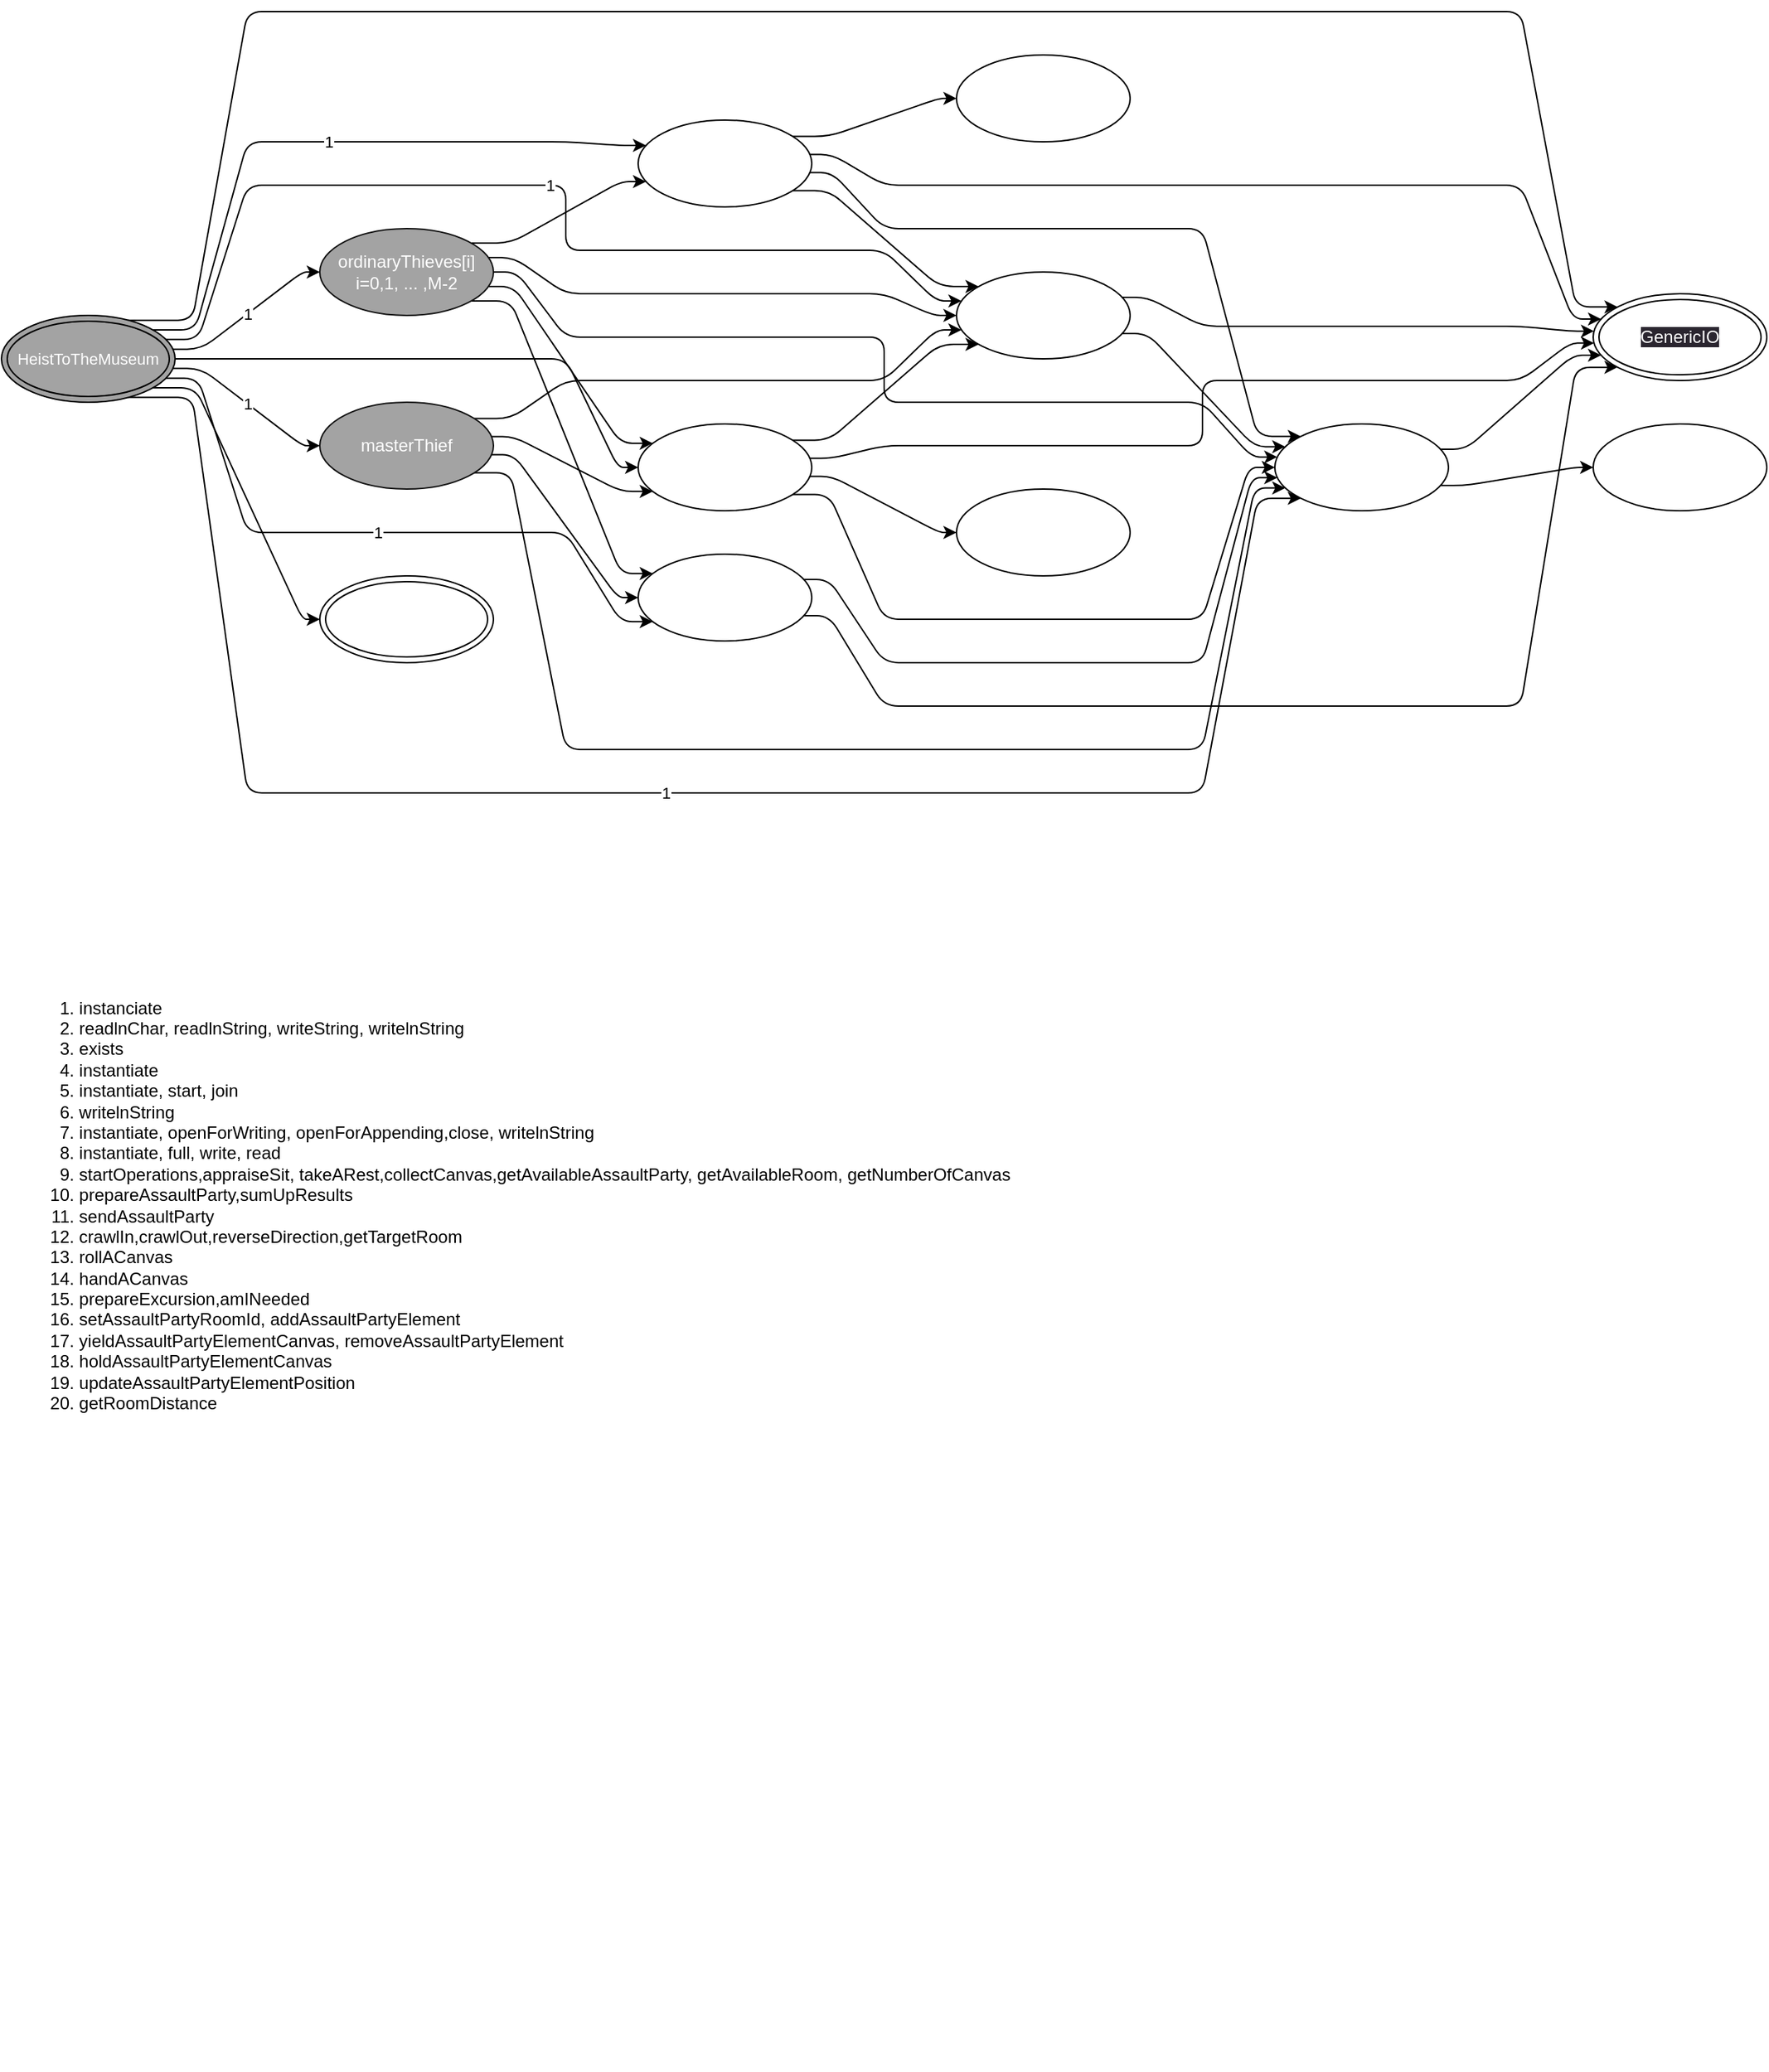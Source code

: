 <mxfile>
    <diagram name="Página-1" id="slbmch1c0tT7m4cpmZnj">
        <mxGraphModel dx="1448" dy="2172" grid="1" gridSize="10" guides="1" tooltips="1" connect="1" arrows="1" fold="1" page="1" pageScale="1" pageWidth="827" pageHeight="1169" math="0" shadow="0">
            <root>
                <mxCell id="0"/>
                <mxCell id="1" parent="0"/>
                <mxCell id="45" style="edgeStyle=none;html=1;noEdgeStyle=1;orthogonal=1;" edge="1" parent="1" source="Wlp7xKXwDDim4Q0eKREW-13" target="Wlp7xKXwDDim4Q0eKREW-14">
                    <mxGeometry relative="1" as="geometry">
                        <Array as="points">
                            <mxPoint x="1012" y="327.5"/>
                            <mxPoint x="1088" y="315"/>
                        </Array>
                    </mxGeometry>
                </mxCell>
                <mxCell id="50" style="edgeStyle=none;html=1;noEdgeStyle=1;orthogonal=1;" edge="1" parent="1" source="Wlp7xKXwDDim4Q0eKREW-13" target="3">
                    <mxGeometry relative="1" as="geometry">
                        <Array as="points">
                            <mxPoint x="1012" y="302.5"/>
                            <mxPoint x="1086" y="237.5"/>
                        </Array>
                    </mxGeometry>
                </mxCell>
                <mxCell id="Wlp7xKXwDDim4Q0eKREW-13" value="&lt;div&gt;&lt;span style=&quot;background-color: initial;&quot;&gt;repos&lt;/span&gt;&lt;br&gt;&lt;/div&gt;" style="ellipse;whiteSpace=wrap;html=1;fontColor=#FFFFFF;" parent="1" vertex="1">
                    <mxGeometry x="880" y="285" width="120" height="60" as="geometry"/>
                </mxCell>
                <mxCell id="Wlp7xKXwDDim4Q0eKREW-14" value="&lt;div&gt;&lt;span style=&quot;background-color: initial;&quot;&gt;l&lt;/span&gt;&lt;span style=&quot;background-color: initial;&quot;&gt;og&lt;/span&gt;&lt;/div&gt;" style="ellipse;whiteSpace=wrap;html=1;fontColor=#FFFFFF;" parent="1" vertex="1">
                    <mxGeometry x="1100" y="285" width="120" height="60" as="geometry"/>
                </mxCell>
                <mxCell id="32" style="edgeStyle=none;html=1;noEdgeStyle=1;orthogonal=1;" edge="1" parent="1" source="Wlp7xKXwDDim4Q0eKREW-15" target="Wlp7xKXwDDim4Q0eKREW-13">
                    <mxGeometry relative="1" as="geometry">
                        <Array as="points">
                            <mxPoint x="572" y="392.5"/>
                            <mxPoint x="610" y="450"/>
                            <mxPoint x="830" y="450"/>
                            <mxPoint x="864" y="322.143"/>
                        </Array>
                    </mxGeometry>
                </mxCell>
                <mxCell id="49" style="edgeStyle=none;html=1;noEdgeStyle=1;orthogonal=1;" edge="1" parent="1" source="Wlp7xKXwDDim4Q0eKREW-15" target="3">
                    <mxGeometry relative="1" as="geometry">
                        <Array as="points">
                            <mxPoint x="572" y="417.5"/>
                            <mxPoint x="610" y="480"/>
                            <mxPoint x="830" y="480"/>
                            <mxPoint x="830" y="480"/>
                            <mxPoint x="1050" y="480"/>
                            <mxPoint x="1088" y="245.833"/>
                        </Array>
                    </mxGeometry>
                </mxCell>
                <mxCell id="Wlp7xKXwDDim4Q0eKREW-15" value="museum" style="ellipse;whiteSpace=wrap;html=1;fontColor=#FFFFFF;" parent="1" vertex="1">
                    <mxGeometry x="440" y="375" width="120" height="60" as="geometry"/>
                </mxCell>
                <mxCell id="35" style="edgeStyle=none;html=1;noEdgeStyle=1;orthogonal=1;" edge="1" parent="1" source="Wlp7xKXwDDim4Q0eKREW-16" target="Wlp7xKXwDDim4Q0eKREW-13">
                    <mxGeometry relative="1" as="geometry">
                        <Array as="points">
                            <mxPoint x="574" y="111.25"/>
                            <mxPoint x="610" y="150"/>
                            <mxPoint x="830" y="150"/>
                            <mxPoint x="868" y="293.571"/>
                        </Array>
                    </mxGeometry>
                </mxCell>
                <mxCell id="37" style="edgeStyle=none;html=1;noEdgeStyle=1;orthogonal=1;" edge="1" parent="1" source="Wlp7xKXwDDim4Q0eKREW-16" target="Wlp7xKXwDDim4Q0eKREW-18">
                    <mxGeometry relative="1" as="geometry">
                        <Array as="points">
                            <mxPoint x="572" y="123.75"/>
                            <mxPoint x="648" y="190"/>
                        </Array>
                    </mxGeometry>
                </mxCell>
                <mxCell id="39" style="edgeStyle=none;html=1;entryX=0;entryY=0.5;entryDx=0;entryDy=0;noEdgeStyle=1;orthogonal=1;" edge="1" parent="1" source="Wlp7xKXwDDim4Q0eKREW-16" target="fyEnYTBoP2T4u3YWnId1-1">
                    <mxGeometry relative="1" as="geometry">
                        <Array as="points">
                            <mxPoint x="572" y="86.25"/>
                            <mxPoint x="648" y="60"/>
                        </Array>
                    </mxGeometry>
                </mxCell>
                <mxCell id="46" style="edgeStyle=none;html=1;noEdgeStyle=1;orthogonal=1;" edge="1" parent="1" source="Wlp7xKXwDDim4Q0eKREW-16" target="3">
                    <mxGeometry relative="1" as="geometry">
                        <Array as="points">
                            <mxPoint x="574" y="98.75"/>
                            <mxPoint x="610" y="120"/>
                            <mxPoint x="830" y="120"/>
                            <mxPoint x="830" y="120"/>
                            <mxPoint x="1050" y="120"/>
                            <mxPoint x="1086" y="212.5"/>
                        </Array>
                    </mxGeometry>
                </mxCell>
                <mxCell id="Wlp7xKXwDDim4Q0eKREW-16" value="contColSite" style="ellipse;whiteSpace=wrap;html=1;fontColor=#FFFFFF;" parent="1" vertex="1">
                    <mxGeometry x="440" y="75" width="120" height="60" as="geometry"/>
                </mxCell>
                <mxCell id="33" style="edgeStyle=none;html=1;noEdgeStyle=1;orthogonal=1;" edge="1" parent="1" source="Wlp7xKXwDDim4Q0eKREW-18" target="Wlp7xKXwDDim4Q0eKREW-13">
                    <mxGeometry relative="1" as="geometry">
                        <Array as="points">
                            <mxPoint x="792" y="222.5"/>
                            <mxPoint x="866" y="300.714"/>
                        </Array>
                    </mxGeometry>
                </mxCell>
                <mxCell id="48" style="edgeStyle=none;html=1;noEdgeStyle=1;orthogonal=1;" edge="1" parent="1" source="Wlp7xKXwDDim4Q0eKREW-18" target="3">
                    <mxGeometry relative="1" as="geometry">
                        <Array as="points">
                            <mxPoint x="792" y="197.5"/>
                            <mxPoint x="830" y="217.5"/>
                            <mxPoint x="1050" y="217.5"/>
                            <mxPoint x="1084" y="220.833"/>
                        </Array>
                    </mxGeometry>
                </mxCell>
                <mxCell id="Wlp7xKXwDDim4Q0eKREW-18" value="assaultParties[i]&lt;span style=&quot;background-color: initial;&quot;&gt;&lt;br&gt;&lt;/span&gt;i=0,1, ... ,(M-1)/K" style="ellipse;whiteSpace=wrap;html=1;fontColor=#FFFFFF;" parent="1" vertex="1">
                    <mxGeometry x="660" y="180" width="120" height="60" as="geometry"/>
                </mxCell>
                <mxCell id="34" style="edgeStyle=none;html=1;noEdgeStyle=1;orthogonal=1;" edge="1" parent="1" source="Wlp7xKXwDDim4Q0eKREW-19" target="Wlp7xKXwDDim4Q0eKREW-13">
                    <mxGeometry relative="1" as="geometry">
                        <Array as="points">
                            <mxPoint x="572" y="333.75"/>
                            <mxPoint x="610" y="420"/>
                            <mxPoint x="830" y="420"/>
                            <mxPoint x="862" y="315.0"/>
                        </Array>
                    </mxGeometry>
                </mxCell>
                <mxCell id="36" style="edgeStyle=none;html=1;noEdgeStyle=1;orthogonal=1;" edge="1" parent="1" source="Wlp7xKXwDDim4Q0eKREW-19" target="Wlp7xKXwDDim4Q0eKREW-18">
                    <mxGeometry relative="1" as="geometry">
                        <Array as="points">
                            <mxPoint x="572" y="296.25"/>
                            <mxPoint x="648" y="230"/>
                        </Array>
                    </mxGeometry>
                </mxCell>
                <mxCell id="47" style="edgeStyle=none;html=1;noEdgeStyle=1;orthogonal=1;" edge="1" parent="1" source="Wlp7xKXwDDim4Q0eKREW-19" target="3">
                    <mxGeometry relative="1" as="geometry">
                        <Array as="points">
                            <mxPoint x="574" y="308.75"/>
                            <mxPoint x="610" y="300"/>
                            <mxPoint x="830" y="300"/>
                            <mxPoint x="830" y="255"/>
                            <mxPoint x="1050" y="255"/>
                            <mxPoint x="1084" y="229.167"/>
                        </Array>
                    </mxGeometry>
                </mxCell>
                <mxCell id="57" style="edgeStyle=none;html=1;noEdgeStyle=1;orthogonal=1;" edge="1" parent="1" source="Wlp7xKXwDDim4Q0eKREW-19" target="Wlp7xKXwDDim4Q0eKREW-67">
                    <mxGeometry relative="1" as="geometry">
                        <Array as="points">
                            <mxPoint x="574" y="321.25"/>
                            <mxPoint x="648" y="360"/>
                        </Array>
                    </mxGeometry>
                </mxCell>
                <mxCell id="Wlp7xKXwDDim4Q0eKREW-19" value="concentSite" style="ellipse;whiteSpace=wrap;html=1;fontColor=#FFFFFF;" parent="1" vertex="1">
                    <mxGeometry x="440" y="285" width="120" height="60" as="geometry"/>
                </mxCell>
                <mxCell id="30" style="edgeStyle=none;html=1;noEdgeStyle=1;orthogonal=1;" edge="1" parent="1" source="Wlp7xKXwDDim4Q0eKREW-29" target="Wlp7xKXwDDim4Q0eKREW-18">
                    <mxGeometry relative="1" as="geometry">
                        <Array as="points">
                            <mxPoint x="352" y="281.25"/>
                            <mxPoint x="390" y="255"/>
                            <mxPoint x="610" y="255"/>
                            <mxPoint x="646" y="220"/>
                        </Array>
                    </mxGeometry>
                </mxCell>
                <mxCell id="54" style="edgeStyle=none;html=1;noEdgeStyle=1;orthogonal=1;" edge="1" parent="1" source="Wlp7xKXwDDim4Q0eKREW-29" target="Wlp7xKXwDDim4Q0eKREW-13">
                    <mxGeometry relative="1" as="geometry">
                        <Array as="points">
                            <mxPoint x="352" y="318.75"/>
                            <mxPoint x="390" y="510"/>
                            <mxPoint x="610" y="510"/>
                            <mxPoint x="610" y="510"/>
                            <mxPoint x="830" y="510"/>
                            <mxPoint x="866" y="329.286"/>
                        </Array>
                    </mxGeometry>
                </mxCell>
                <mxCell id="55" style="edgeStyle=none;html=1;noEdgeStyle=1;orthogonal=1;" edge="1" parent="1" source="Wlp7xKXwDDim4Q0eKREW-29" target="Wlp7xKXwDDim4Q0eKREW-15">
                    <mxGeometry relative="1" as="geometry">
                        <Array as="points">
                            <mxPoint x="354" y="306.25"/>
                            <mxPoint x="426" y="405"/>
                        </Array>
                    </mxGeometry>
                </mxCell>
                <mxCell id="61" style="edgeStyle=none;html=1;noEdgeStyle=1;orthogonal=1;" edge="1" parent="1" source="Wlp7xKXwDDim4Q0eKREW-29" target="Wlp7xKXwDDim4Q0eKREW-19">
                    <mxGeometry relative="1" as="geometry">
                        <Array as="points">
                            <mxPoint x="354" y="293.75"/>
                            <mxPoint x="428" y="331.667"/>
                        </Array>
                    </mxGeometry>
                </mxCell>
                <mxCell id="Wlp7xKXwDDim4Q0eKREW-29" value="masterThief" style="ellipse;whiteSpace=wrap;html=1;fillColor=#A3A3A3;fontColor=#FFFFFF;strokeColor=#121212;" parent="1" vertex="1">
                    <mxGeometry x="220" y="270" width="120" height="60" as="geometry"/>
                </mxCell>
                <mxCell id="21" style="edgeStyle=none;html=1;noEdgeStyle=1;orthogonal=1;" edge="1" parent="1" source="Wlp7xKXwDDim4Q0eKREW-30" target="Wlp7xKXwDDim4Q0eKREW-13">
                    <mxGeometry relative="1" as="geometry">
                        <Array as="points">
                            <mxPoint x="356" y="180"/>
                            <mxPoint x="390" y="225"/>
                            <mxPoint x="610" y="225"/>
                            <mxPoint x="610" y="270"/>
                            <mxPoint x="830" y="270"/>
                            <mxPoint x="864" y="307.857"/>
                        </Array>
                    </mxGeometry>
                </mxCell>
                <mxCell id="53" style="edgeStyle=none;html=1;noEdgeStyle=1;orthogonal=1;" edge="1" parent="1" source="Wlp7xKXwDDim4Q0eKREW-30" target="Wlp7xKXwDDim4Q0eKREW-19">
                    <mxGeometry relative="1" as="geometry">
                        <Array as="points">
                            <mxPoint x="354" y="190"/>
                            <mxPoint x="428" y="298.333"/>
                        </Array>
                    </mxGeometry>
                </mxCell>
                <mxCell id="56" style="edgeStyle=none;html=1;noEdgeStyle=1;orthogonal=1;" edge="1" parent="1" source="Wlp7xKXwDDim4Q0eKREW-30" target="Wlp7xKXwDDim4Q0eKREW-15">
                    <mxGeometry relative="1" as="geometry">
                        <Array as="points">
                            <mxPoint x="352" y="200"/>
                            <mxPoint x="428" y="388.333"/>
                        </Array>
                    </mxGeometry>
                </mxCell>
                <mxCell id="59" style="edgeStyle=none;html=1;noEdgeStyle=1;orthogonal=1;" edge="1" parent="1" source="Wlp7xKXwDDim4Q0eKREW-30" target="Wlp7xKXwDDim4Q0eKREW-16">
                    <mxGeometry relative="1" as="geometry">
                        <Array as="points">
                            <mxPoint x="352" y="160"/>
                            <mxPoint x="428" y="117.5"/>
                        </Array>
                    </mxGeometry>
                </mxCell>
                <mxCell id="62" style="edgeStyle=none;html=1;noEdgeStyle=1;orthogonal=1;" edge="1" parent="1" source="Wlp7xKXwDDim4Q0eKREW-30" target="Wlp7xKXwDDim4Q0eKREW-18">
                    <mxGeometry relative="1" as="geometry">
                        <Array as="points">
                            <mxPoint x="354" y="170"/>
                            <mxPoint x="390" y="195"/>
                            <mxPoint x="610" y="195"/>
                            <mxPoint x="644" y="210"/>
                        </Array>
                    </mxGeometry>
                </mxCell>
                <mxCell id="Wlp7xKXwDDim4Q0eKREW-30" value="ordinaryThieves&lt;span style=&quot;background-color: initial;&quot;&gt;[i]&lt;/span&gt;&lt;br&gt;i=0,1, ... ,M-2" style="ellipse;whiteSpace=wrap;html=1;fillColor=#A3A3A3;fontColor=#FFFFFF;strokeColor=#121212;" parent="1" vertex="1">
                    <mxGeometry x="220" y="150" width="120" height="60" as="geometry"/>
                </mxCell>
                <mxCell id="Wlp7xKXwDDim4Q0eKREW-67" value="waitingThieves" style="ellipse;whiteSpace=wrap;html=1;fontColor=#FFFFFF;" parent="1" vertex="1">
                    <mxGeometry x="660" y="330" width="120" height="60" as="geometry"/>
                </mxCell>
                <mxCell id="sW6pan8LRh1t9cjDLgkF-2" value="&lt;ol&gt;&lt;li style=&quot;text-align: left;&quot;&gt;instanciate&lt;/li&gt;&lt;li style=&quot;text-align: left;&quot;&gt;readlnChar, readlnString, writeString, writelnString&lt;br&gt;&lt;/li&gt;&lt;li style=&quot;text-align: left;&quot;&gt;exists&lt;br&gt;&lt;/li&gt;&lt;li style=&quot;text-align: left;&quot;&gt;instantiate&lt;br&gt;&lt;/li&gt;&lt;li style=&quot;text-align: left;&quot;&gt;instantiate, start, join&lt;br&gt;&lt;/li&gt;&lt;li style=&quot;text-align: left;&quot;&gt;writelnString&lt;br&gt;&lt;/li&gt;&lt;li style=&quot;text-align: left;&quot;&gt;instantiate, openForWriting, openForAppending,close, writelnString&lt;br&gt;&lt;/li&gt;&lt;li style=&quot;text-align: left;&quot;&gt;instantiate, full, write, read&lt;br&gt;&lt;/li&gt;&lt;li style=&quot;text-align: left;&quot;&gt;startOperations,appraiseSit, takeARest,collectCanvas,getAvailableAssaultParty, getAvailableRoom, getNumberOfCanvas&lt;/li&gt;&lt;li style=&quot;text-align: left;&quot;&gt;prepareAssaultParty,sumUpResults&lt;/li&gt;&lt;li style=&quot;text-align: left;&quot;&gt;sendAssaultParty&lt;/li&gt;&lt;li style=&quot;text-align: left;&quot;&gt;crawlIn,crawlOut,reverseDirection,getTargetRoom&lt;/li&gt;&lt;li style=&quot;text-align: left;&quot;&gt;rollACanvas&lt;/li&gt;&lt;li style=&quot;text-align: left;&quot;&gt;handACanvas&lt;/li&gt;&lt;li style=&quot;text-align: left;&quot;&gt;prepareExcursion,amINeeded&lt;/li&gt;&lt;li style=&quot;text-align: left;&quot;&gt;setAssaultPartyRoomId, addAssaultPartyElement&lt;br&gt;&lt;/li&gt;&lt;li style=&quot;text-align: left;&quot;&gt;yieldAssaultPartyElementCanvas, removeAssaultPartyElement&lt;br&gt;&lt;/li&gt;&lt;li style=&quot;text-align: left;&quot;&gt;holdAssaultPartyElementCanvas&lt;br&gt;&lt;/li&gt;&lt;li style=&quot;text-align: left;&quot;&gt;updateAssaultPartyElementPosition &lt;br&gt;&lt;/li&gt;&lt;li style=&quot;text-align: left;&quot;&gt;getRoomDistance&lt;/li&gt;&lt;/ol&gt;" style="text;html=1;align=center;verticalAlign=middle;resizable=0;points=[];autosize=1;strokeColor=none;fillColor=none;" parent="1" vertex="1">
                    <mxGeometry y="600" width="710" height="450" as="geometry"/>
                </mxCell>
                <mxCell id="fyEnYTBoP2T4u3YWnId1-1" value="waitingThieves" style="ellipse;whiteSpace=wrap;html=1;fontColor=#FFFFFF;" parent="1" vertex="1">
                    <mxGeometry x="660" y="30" width="120" height="60" as="geometry"/>
                </mxCell>
                <mxCell id="3" value="&lt;span style=&quot;font-family: Helvetica; font-size: 12px; font-style: normal; font-variant-ligatures: normal; font-variant-caps: normal; font-weight: 400; letter-spacing: normal; orphans: 2; text-align: center; text-indent: 0px; text-transform: none; widows: 2; word-spacing: 0px; -webkit-text-stroke-width: 0px; background-color: rgb(42, 37, 47); text-decoration-thickness: initial; text-decoration-style: initial; text-decoration-color: initial; float: none; display: inline !important;&quot;&gt;GenericIO&lt;/span&gt;" style="ellipse;shape=doubleEllipse;whiteSpace=wrap;html=1;strokeColor=default;fontColor=#FFFFFF;" parent="1" vertex="1">
                    <mxGeometry x="1100" y="195" width="120" height="60" as="geometry"/>
                </mxCell>
                <mxCell id="2" value="&lt;span style=&quot;&quot;&gt;FileOp&lt;/span&gt;" style="ellipse;shape=doubleEllipse;whiteSpace=wrap;html=1;strokeColor=default;fontColor=#FFFFFF;" parent="1" vertex="1">
                    <mxGeometry x="220" y="390" width="120" height="60" as="geometry"/>
                </mxCell>
                <mxCell id="12" value="1" style="edgeStyle=none;html=1;noEdgeStyle=1;orthogonal=1;" edge="1" parent="1" source="4" target="Wlp7xKXwDDim4Q0eKREW-16">
                    <mxGeometry relative="1" as="geometry">
                        <Array as="points">
                            <mxPoint x="134" y="220"/>
                            <mxPoint x="170" y="90"/>
                            <mxPoint x="390" y="90"/>
                            <mxPoint x="428" y="92.5"/>
                        </Array>
                    </mxGeometry>
                </mxCell>
                <mxCell id="18" value="1" style="edgeStyle=none;html=1;noEdgeStyle=1;orthogonal=1;" edge="1" parent="1" source="4" target="Wlp7xKXwDDim4Q0eKREW-30">
                    <mxGeometry relative="1" as="geometry">
                        <Array as="points">
                            <mxPoint x="138" y="233.333"/>
                            <mxPoint x="208" y="180"/>
                        </Array>
                    </mxGeometry>
                </mxCell>
                <mxCell id="42" style="edgeStyle=none;html=1;noEdgeStyle=1;orthogonal=1;" edge="1" parent="1" source="4" target="3">
                    <mxGeometry relative="1" as="geometry">
                        <Array as="points">
                            <mxPoint x="132" y="213.333"/>
                            <mxPoint x="170"/>
                            <mxPoint x="390"/>
                            <mxPoint x="390"/>
                            <mxPoint x="610"/>
                            <mxPoint x="610"/>
                            <mxPoint x="830"/>
                            <mxPoint x="830"/>
                            <mxPoint x="1050"/>
                            <mxPoint x="1088" y="204.167"/>
                        </Array>
                    </mxGeometry>
                </mxCell>
                <mxCell id="52" value="1" style="edgeStyle=none;html=1;noEdgeStyle=1;orthogonal=1;" edge="1" parent="1" source="4" target="Wlp7xKXwDDim4Q0eKREW-29">
                    <mxGeometry relative="1" as="geometry">
                        <Array as="points">
                            <mxPoint x="138" y="246.667"/>
                            <mxPoint x="208" y="300"/>
                        </Array>
                    </mxGeometry>
                </mxCell>
                <mxCell id="63" value="1" style="edgeStyle=none;html=1;noEdgeStyle=1;orthogonal=1;" edge="1" parent="1" source="4" target="Wlp7xKXwDDim4Q0eKREW-18">
                    <mxGeometry relative="1" as="geometry">
                        <Array as="points">
                            <mxPoint x="136" y="226.667"/>
                            <mxPoint x="170" y="120"/>
                            <mxPoint x="390" y="120"/>
                            <mxPoint x="390" y="165"/>
                            <mxPoint x="610" y="165"/>
                            <mxPoint x="646" y="200"/>
                        </Array>
                    </mxGeometry>
                </mxCell>
                <mxCell id="64" value="1" style="edgeStyle=none;html=1;noEdgeStyle=1;orthogonal=1;" edge="1" parent="1" source="4" target="Wlp7xKXwDDim4Q0eKREW-13">
                    <mxGeometry relative="1" as="geometry">
                        <Array as="points">
                            <mxPoint x="132" y="266.667"/>
                            <mxPoint x="170" y="540"/>
                            <mxPoint x="390" y="540"/>
                            <mxPoint x="390" y="540"/>
                            <mxPoint x="610" y="540"/>
                            <mxPoint x="610" y="540"/>
                            <mxPoint x="830" y="540"/>
                            <mxPoint x="868" y="336.429"/>
                        </Array>
                    </mxGeometry>
                </mxCell>
                <mxCell id="65" value="1" style="edgeStyle=none;html=1;noEdgeStyle=1;orthogonal=1;" edge="1" parent="1" source="4" target="Wlp7xKXwDDim4Q0eKREW-15">
                    <mxGeometry relative="1" as="geometry">
                        <Array as="points">
                            <mxPoint x="136" y="253.333"/>
                            <mxPoint x="170" y="360"/>
                            <mxPoint x="390" y="360"/>
                            <mxPoint x="428" y="421.667"/>
                        </Array>
                    </mxGeometry>
                </mxCell>
                <mxCell id="66" style="edgeStyle=none;html=1;noEdgeStyle=1;orthogonal=1;" edge="1" parent="1" source="4" target="Wlp7xKXwDDim4Q0eKREW-19">
                    <mxGeometry relative="1" as="geometry">
                        <Array as="points">
                            <mxPoint x="140" y="240.0"/>
                            <mxPoint x="170" y="240"/>
                            <mxPoint x="390" y="240"/>
                            <mxPoint x="426" y="315"/>
                        </Array>
                    </mxGeometry>
                </mxCell>
                <mxCell id="67" style="edgeStyle=none;html=1;noEdgeStyle=1;orthogonal=1;" edge="1" parent="1" source="4" target="2">
                    <mxGeometry relative="1" as="geometry">
                        <Array as="points">
                            <mxPoint x="134" y="260.0"/>
                            <mxPoint x="208" y="420"/>
                        </Array>
                    </mxGeometry>
                </mxCell>
                <mxCell id="4" value="&lt;span style=&quot;font-size: 11px;&quot;&gt;&lt;font&gt;HeistToTheMuseum&lt;/font&gt;&lt;/span&gt;" style="ellipse;shape=doubleEllipse;whiteSpace=wrap;html=1;fontColor=#FFFFFF;fillColor=#A3A3A3;" parent="1" vertex="1">
                    <mxGeometry y="210" width="120" height="60" as="geometry"/>
                </mxCell>
                <mxCell id="7" value="Threads&lt;br&gt;(clients)" style="text;html=1;strokeColor=none;fillColor=none;align=center;verticalAlign=middle;whiteSpace=wrap;rounded=0;fontColor=#FFFFFF;" parent="1" vertex="1">
                    <mxGeometry y="1110" width="65" height="30" as="geometry"/>
                </mxCell>
                <mxCell id="8" value="Shared regions&lt;br&gt;(servers)&lt;br&gt;(can communicate with each other)" style="text;html=1;strokeColor=none;fillColor=none;align=center;verticalAlign=middle;whiteSpace=wrap;rounded=0;fontColor=#FFFFFF;" parent="1" vertex="1">
                    <mxGeometry y="1206.5" width="202.5" height="30" as="geometry"/>
                </mxCell>
                <mxCell id="9" value="CommInfra" style="text;html=1;strokeColor=none;fillColor=none;align=center;verticalAlign=middle;whiteSpace=wrap;rounded=0;fontColor=#FFFFFF;" parent="1" vertex="1">
                    <mxGeometry y="1303" width="65" height="30" as="geometry"/>
                </mxCell>
                <mxCell id="10" value="genclass" style="text;html=1;strokeColor=none;fillColor=none;align=center;verticalAlign=middle;whiteSpace=wrap;rounded=0;fontColor=#FFFFFF;" parent="1" vertex="1">
                    <mxGeometry y="1393" width="65" height="30" as="geometry"/>
                </mxCell>
            </root>
        </mxGraphModel>
    </diagram>
</mxfile>
